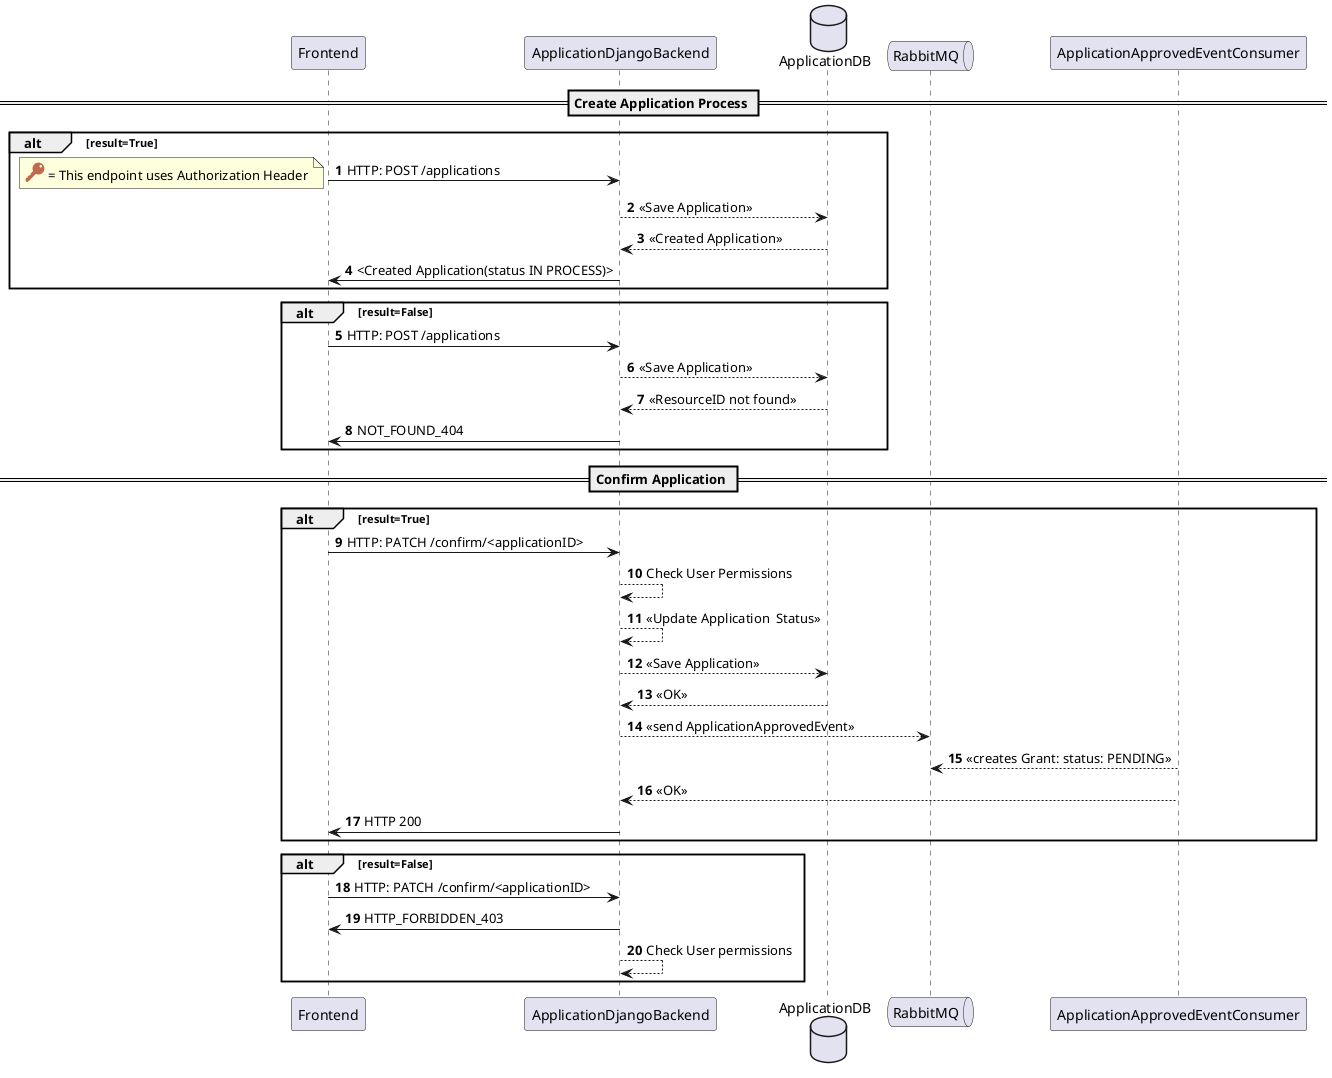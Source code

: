 @startuml
'https://plantuml.com/sequence-diagram
participant Frontend
participant ApplicationDjangoBackend
database ApplicationDB
queue RabbitMQ
participant ApplicationApprovedEventConsumer
autonumber

== Create Application Process ==
alt result=True
Frontend -> ApplicationDjangoBackend: HTTP: POST /applications
note left
<:key:> = This endpoint uses Authorization Header
end note
ApplicationDjangoBackend --> ApplicationDB: << Save Application >>
ApplicationDB --> ApplicationDjangoBackend: << Created Application>>
ApplicationDjangoBackend -> Frontend: <Created Application(status IN PROCESS)>
end
alt result=False
Frontend -> ApplicationDjangoBackend: HTTP: POST /applications
ApplicationDjangoBackend --> ApplicationDB: << Save Application >>
ApplicationDB --> ApplicationDjangoBackend: << ResourceID not found>>
ApplicationDjangoBackend -> Frontend: NOT_FOUND_404
end

== Confirm Application ==
alt result=True
Frontend -> ApplicationDjangoBackend: HTTP: PATCH /confirm/<applicationID>
ApplicationDjangoBackend --> ApplicationDjangoBackend: Check User Permissions
ApplicationDjangoBackend --> ApplicationDjangoBackend: << Update Application  Status>>
ApplicationDjangoBackend --> ApplicationDB: << Save Application >>
ApplicationDB --> ApplicationDjangoBackend: <<OK>>
ApplicationDjangoBackend --> RabbitMQ: <<send ApplicationApprovedEvent>>
ApplicationApprovedEventConsumer --> RabbitMQ: << creates Grant: status: PENDING>>
ApplicationApprovedEventConsumer --> ApplicationDjangoBackend: <<OK>>
ApplicationDjangoBackend -> Frontend: HTTP 200
end
alt result=False
Frontend -> ApplicationDjangoBackend: HTTP: PATCH /confirm/<applicationID>
ApplicationDjangoBackend -> Frontend: HTTP_FORBIDDEN_403
ApplicationDjangoBackend --> ApplicationDjangoBackend : Check User permissions

end

@enduml